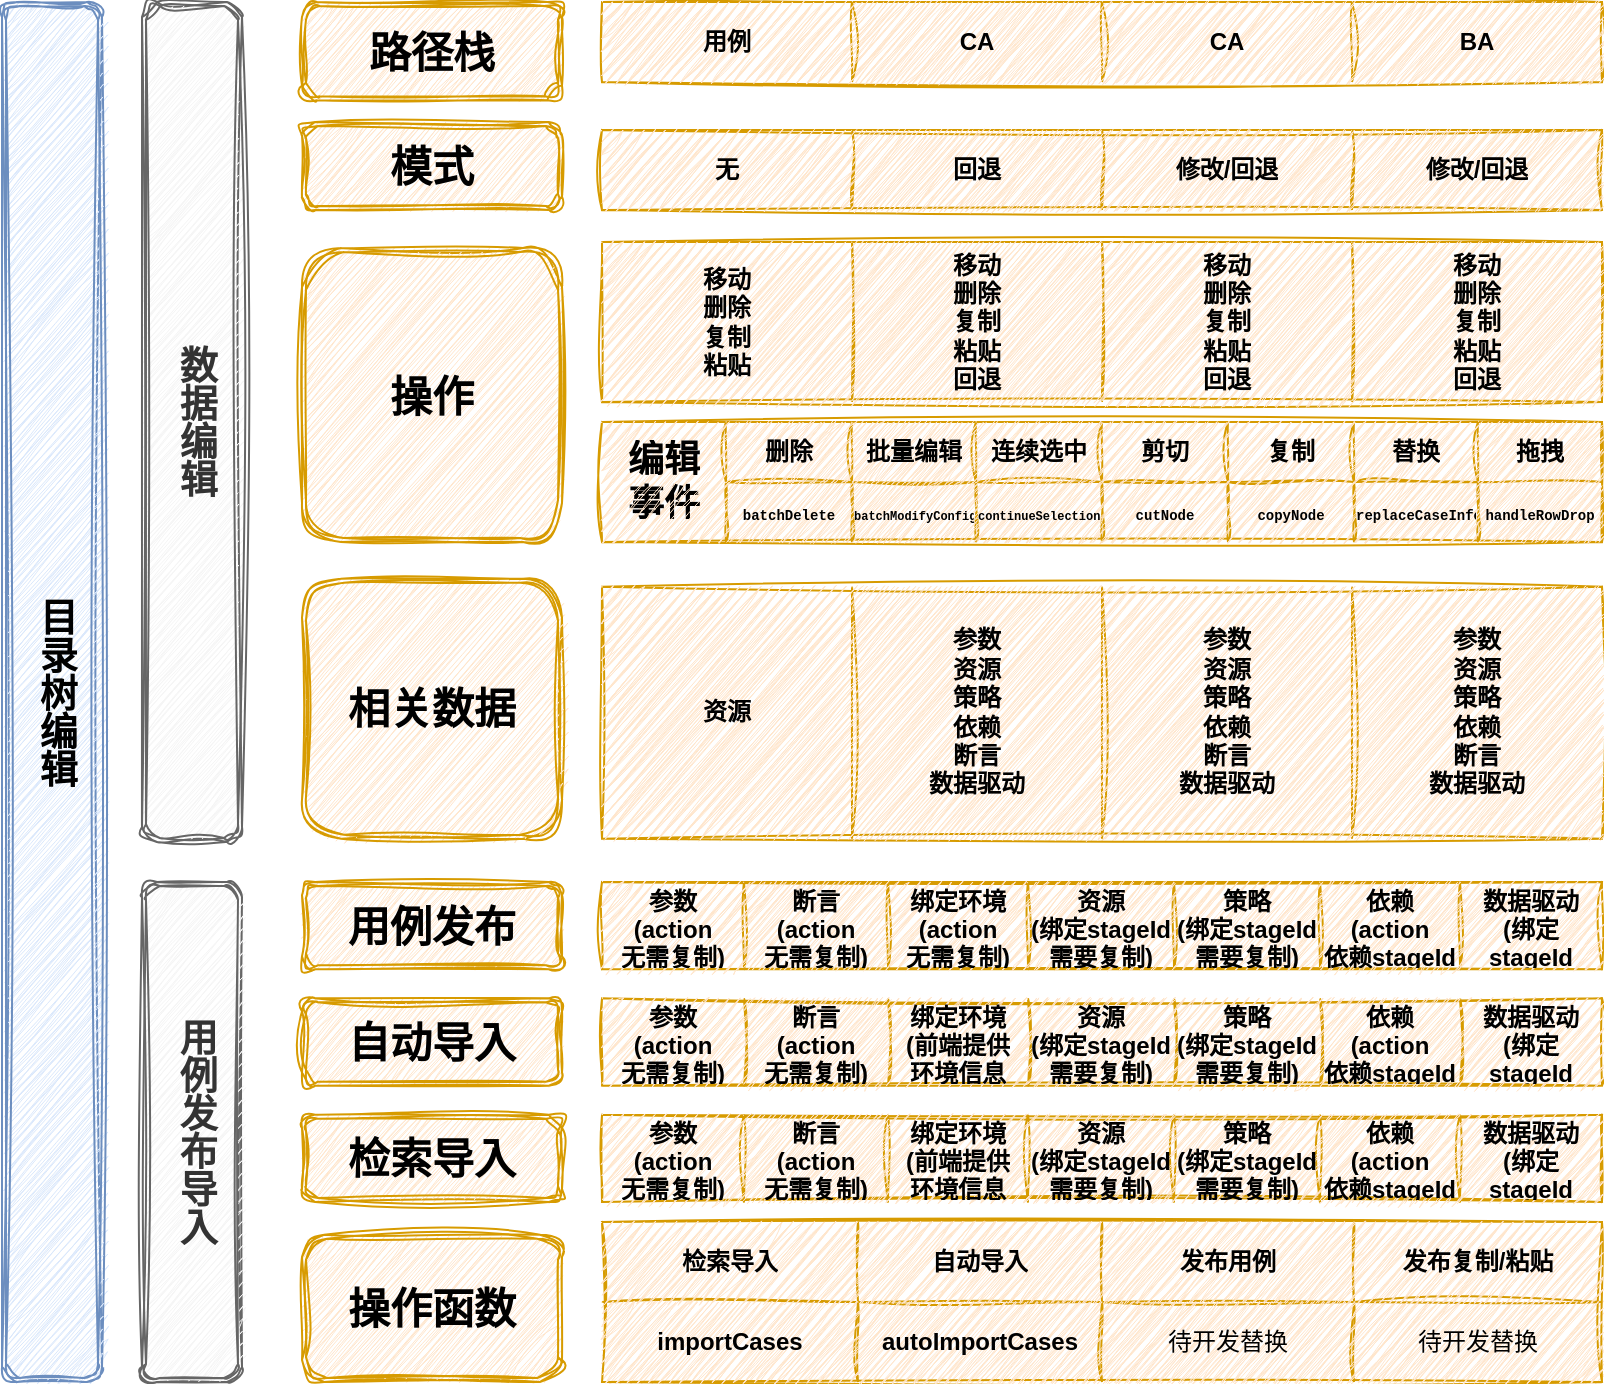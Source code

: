 <mxfile version="24.7.12">
  <diagram name="第 1 页" id="2jIvbOTID2RGHfevsf0Z">
    <mxGraphModel dx="1405" dy="842" grid="1" gridSize="10" guides="1" tooltips="1" connect="1" arrows="1" fold="1" page="1" pageScale="1" pageWidth="1169" pageHeight="1654" math="0" shadow="0">
      <root>
        <mxCell id="0" />
        <mxCell id="1" parent="0" />
        <mxCell id="aJzNuYuJcPRWzjmUSJ6a-50" value="&lt;div style=&quot;&quot;&gt;&lt;span style=&quot;font-family: Verdana; background-color: initial;&quot;&gt;&lt;font style=&quot;font-size: 19px;&quot;&gt;&lt;b&gt;目录树编辑&lt;/b&gt;&lt;/font&gt;&lt;/span&gt;&lt;br&gt;&lt;/div&gt;" style="shape=ext;double=1;rounded=1;whiteSpace=wrap;html=1;align=center;verticalAlign=middle;fontFamily=Helvetica;fontSize=12;sketch=1;curveFitting=1;jiggle=2;fillColor=#dae8fc;strokeColor=#6c8ebf;horizontal=1;textDirection=vertical-lr;" parent="1" vertex="1">
          <mxGeometry x="140" y="130" width="50" height="690" as="geometry" />
        </mxCell>
        <mxCell id="kaHUVRl_LLqGkyTW9aTp-2" value="&lt;font face=&quot;Verdana&quot;&gt;&lt;span style=&quot;font-size: 19px;&quot;&gt;&lt;b&gt;数据编辑&lt;/b&gt;&lt;/span&gt;&lt;/font&gt;" style="shape=ext;double=1;rounded=1;whiteSpace=wrap;html=1;align=center;verticalAlign=middle;fontFamily=Helvetica;fontSize=12;sketch=1;curveFitting=1;jiggle=2;fillColor=#f5f5f5;strokeColor=#666666;horizontal=1;textDirection=vertical-lr;fontColor=#333333;" vertex="1" parent="1">
          <mxGeometry x="210" y="130" width="50" height="420" as="geometry" />
        </mxCell>
        <mxCell id="kaHUVRl_LLqGkyTW9aTp-3" value="&lt;font face=&quot;Verdana&quot;&gt;&lt;span style=&quot;font-size: 19px;&quot;&gt;&lt;b&gt;用例发布导入&lt;/b&gt;&lt;/span&gt;&lt;/font&gt;" style="shape=ext;double=1;rounded=1;whiteSpace=wrap;html=1;align=center;verticalAlign=middle;fontFamily=Helvetica;fontSize=12;sketch=1;curveFitting=1;jiggle=2;fillColor=#f5f5f5;strokeColor=#666666;horizontal=1;textDirection=vertical-lr;fontColor=#333333;" vertex="1" parent="1">
          <mxGeometry x="210" y="570" width="50" height="250" as="geometry" />
        </mxCell>
        <mxCell id="aJzNuYuJcPRWzjmUSJ6a-13" value="" style="shape=table;startSize=0;container=1;collapsible=0;childLayout=tableLayout;fillColor=#ffe6cc;strokeColor=#d79b00;sketch=1;curveFitting=1;jiggle=2;fontStyle=1;" parent="1" vertex="1">
          <mxGeometry x="440" y="130" width="500" height="40" as="geometry" />
        </mxCell>
        <mxCell id="aJzNuYuJcPRWzjmUSJ6a-14" value="" style="shape=tableRow;horizontal=0;startSize=0;swimlaneHead=0;swimlaneBody=0;strokeColor=#d79b00;top=0;left=0;bottom=0;right=0;collapsible=0;dropTarget=0;fillColor=#ffe6cc;points=[[0,0.5],[1,0.5]];portConstraint=eastwest;fontStyle=1;sketch=1;curveFitting=1;jiggle=2;" parent="aJzNuYuJcPRWzjmUSJ6a-13" vertex="1">
          <mxGeometry width="500" height="40" as="geometry" />
        </mxCell>
        <mxCell id="aJzNuYuJcPRWzjmUSJ6a-15" value="用例" style="shape=partialRectangle;html=1;whiteSpace=wrap;connectable=0;strokeColor=#d79b00;overflow=hidden;fillColor=#ffe6cc;top=0;left=0;bottom=0;right=0;pointerEvents=1;fontStyle=1;sketch=1;curveFitting=1;jiggle=2;" parent="aJzNuYuJcPRWzjmUSJ6a-14" vertex="1">
          <mxGeometry width="125" height="40" as="geometry">
            <mxRectangle width="125" height="40" as="alternateBounds" />
          </mxGeometry>
        </mxCell>
        <mxCell id="aJzNuYuJcPRWzjmUSJ6a-16" value="CA" style="shape=partialRectangle;html=1;whiteSpace=wrap;connectable=0;strokeColor=#d79b00;overflow=hidden;fillColor=#ffe6cc;top=0;left=0;bottom=0;right=0;pointerEvents=1;fontStyle=1;sketch=1;curveFitting=1;jiggle=2;" parent="aJzNuYuJcPRWzjmUSJ6a-14" vertex="1">
          <mxGeometry x="125" width="125" height="40" as="geometry">
            <mxRectangle width="125" height="40" as="alternateBounds" />
          </mxGeometry>
        </mxCell>
        <mxCell id="aJzNuYuJcPRWzjmUSJ6a-17" value="CA" style="shape=partialRectangle;html=1;whiteSpace=wrap;connectable=0;strokeColor=#d79b00;overflow=hidden;fillColor=#ffe6cc;top=0;left=0;bottom=0;right=0;pointerEvents=1;fontStyle=1;sketch=1;curveFitting=1;jiggle=2;" parent="aJzNuYuJcPRWzjmUSJ6a-14" vertex="1">
          <mxGeometry x="250" width="125" height="40" as="geometry">
            <mxRectangle width="125" height="40" as="alternateBounds" />
          </mxGeometry>
        </mxCell>
        <mxCell id="aJzNuYuJcPRWzjmUSJ6a-18" value="BA" style="shape=partialRectangle;html=1;whiteSpace=wrap;connectable=0;strokeColor=#d79b00;overflow=hidden;fillColor=#ffe6cc;top=0;left=0;bottom=0;right=0;pointerEvents=1;fontStyle=1;sketch=1;curveFitting=1;jiggle=2;" parent="aJzNuYuJcPRWzjmUSJ6a-14" vertex="1">
          <mxGeometry x="375" width="125" height="40" as="geometry">
            <mxRectangle width="125" height="40" as="alternateBounds" />
          </mxGeometry>
        </mxCell>
        <mxCell id="aJzNuYuJcPRWzjmUSJ6a-25" value="" style="shape=table;startSize=0;container=1;collapsible=0;childLayout=tableLayout;fillColor=#ffe6cc;strokeColor=#d79b00;sketch=1;curveFitting=1;jiggle=2;fontStyle=1;" parent="1" vertex="1">
          <mxGeometry x="440" y="250" width="500" height="80" as="geometry" />
        </mxCell>
        <mxCell id="aJzNuYuJcPRWzjmUSJ6a-26" value="" style="shape=tableRow;horizontal=0;startSize=0;swimlaneHead=0;swimlaneBody=0;strokeColor=#d79b00;top=0;left=0;bottom=0;right=0;collapsible=0;dropTarget=0;fillColor=#ffe6cc;points=[[0,0.5],[1,0.5]];portConstraint=eastwest;fontStyle=1;sketch=1;curveFitting=1;jiggle=2;" parent="aJzNuYuJcPRWzjmUSJ6a-25" vertex="1">
          <mxGeometry width="500" height="80" as="geometry" />
        </mxCell>
        <mxCell id="aJzNuYuJcPRWzjmUSJ6a-27" value="移动&lt;div&gt;删除&lt;/div&gt;&lt;div&gt;复制&lt;/div&gt;&lt;div&gt;粘贴&lt;/div&gt;" style="shape=partialRectangle;html=1;whiteSpace=wrap;connectable=0;strokeColor=#d79b00;overflow=hidden;fillColor=#ffe6cc;top=0;left=0;bottom=0;right=0;pointerEvents=1;fontStyle=1;sketch=1;curveFitting=1;jiggle=2;" parent="aJzNuYuJcPRWzjmUSJ6a-26" vertex="1">
          <mxGeometry width="125" height="80" as="geometry">
            <mxRectangle width="125" height="80" as="alternateBounds" />
          </mxGeometry>
        </mxCell>
        <mxCell id="aJzNuYuJcPRWzjmUSJ6a-28" value="移动&lt;div&gt;删除&lt;/div&gt;&lt;div&gt;复制&lt;/div&gt;&lt;div&gt;粘贴&lt;/div&gt;&lt;div&gt;回退&lt;/div&gt;" style="shape=partialRectangle;html=1;whiteSpace=wrap;connectable=0;strokeColor=#d79b00;overflow=hidden;fillColor=#ffe6cc;top=0;left=0;bottom=0;right=0;pointerEvents=1;fontStyle=1;sketch=1;curveFitting=1;jiggle=2;" parent="aJzNuYuJcPRWzjmUSJ6a-26" vertex="1">
          <mxGeometry x="125" width="125" height="80" as="geometry">
            <mxRectangle width="125" height="80" as="alternateBounds" />
          </mxGeometry>
        </mxCell>
        <mxCell id="aJzNuYuJcPRWzjmUSJ6a-29" value="移动&lt;div&gt;删除&lt;/div&gt;&lt;div&gt;复制&lt;/div&gt;&lt;div&gt;粘贴&lt;/div&gt;&lt;div&gt;回退&lt;/div&gt;" style="shape=partialRectangle;html=1;whiteSpace=wrap;connectable=0;strokeColor=#d79b00;overflow=hidden;fillColor=#ffe6cc;top=0;left=0;bottom=0;right=0;pointerEvents=1;fontStyle=1;sketch=1;curveFitting=1;jiggle=2;" parent="aJzNuYuJcPRWzjmUSJ6a-26" vertex="1">
          <mxGeometry x="250" width="125" height="80" as="geometry">
            <mxRectangle width="125" height="80" as="alternateBounds" />
          </mxGeometry>
        </mxCell>
        <mxCell id="aJzNuYuJcPRWzjmUSJ6a-30" value="移动&lt;div&gt;删除&lt;/div&gt;&lt;div&gt;复制&lt;/div&gt;&lt;div&gt;粘贴&lt;/div&gt;&lt;div&gt;回退&lt;/div&gt;" style="shape=partialRectangle;html=1;whiteSpace=wrap;connectable=0;strokeColor=#d79b00;overflow=hidden;fillColor=#ffe6cc;top=0;left=0;bottom=0;right=0;pointerEvents=1;fontStyle=1;sketch=1;curveFitting=1;jiggle=2;" parent="aJzNuYuJcPRWzjmUSJ6a-26" vertex="1">
          <mxGeometry x="375" width="125" height="80" as="geometry">
            <mxRectangle width="125" height="80" as="alternateBounds" />
          </mxGeometry>
        </mxCell>
        <mxCell id="aJzNuYuJcPRWzjmUSJ6a-31" value="" style="shape=table;startSize=0;container=1;collapsible=0;childLayout=tableLayout;fillColor=#ffe6cc;strokeColor=#d79b00;sketch=1;curveFitting=1;jiggle=2;fontStyle=1;" parent="1" vertex="1">
          <mxGeometry x="440" y="194.0" width="500" height="40" as="geometry" />
        </mxCell>
        <mxCell id="aJzNuYuJcPRWzjmUSJ6a-32" value="" style="shape=tableRow;horizontal=0;startSize=0;swimlaneHead=0;swimlaneBody=0;strokeColor=#d79b00;top=0;left=0;bottom=0;right=0;collapsible=0;dropTarget=0;fillColor=#ffe6cc;points=[[0,0.5],[1,0.5]];portConstraint=eastwest;fontStyle=1;sketch=1;curveFitting=1;jiggle=2;" parent="aJzNuYuJcPRWzjmUSJ6a-31" vertex="1">
          <mxGeometry width="500" height="40" as="geometry" />
        </mxCell>
        <mxCell id="aJzNuYuJcPRWzjmUSJ6a-33" value="无" style="shape=partialRectangle;html=1;whiteSpace=wrap;connectable=0;strokeColor=#d79b00;overflow=hidden;fillColor=#ffe6cc;top=0;left=0;bottom=0;right=0;pointerEvents=1;fontStyle=1;sketch=1;curveFitting=1;jiggle=2;" parent="aJzNuYuJcPRWzjmUSJ6a-32" vertex="1">
          <mxGeometry width="125" height="40" as="geometry">
            <mxRectangle width="125" height="40" as="alternateBounds" />
          </mxGeometry>
        </mxCell>
        <mxCell id="aJzNuYuJcPRWzjmUSJ6a-34" value="回退" style="shape=partialRectangle;html=1;whiteSpace=wrap;connectable=0;strokeColor=#d79b00;overflow=hidden;fillColor=#ffe6cc;top=0;left=0;bottom=0;right=0;pointerEvents=1;fontStyle=1;sketch=1;curveFitting=1;jiggle=2;" parent="aJzNuYuJcPRWzjmUSJ6a-32" vertex="1">
          <mxGeometry x="125" width="125" height="40" as="geometry">
            <mxRectangle width="125" height="40" as="alternateBounds" />
          </mxGeometry>
        </mxCell>
        <mxCell id="aJzNuYuJcPRWzjmUSJ6a-35" value="修改/回退" style="shape=partialRectangle;html=1;whiteSpace=wrap;connectable=0;strokeColor=#d79b00;overflow=hidden;fillColor=#ffe6cc;top=0;left=0;bottom=0;right=0;pointerEvents=1;fontStyle=1;sketch=1;curveFitting=1;jiggle=2;" parent="aJzNuYuJcPRWzjmUSJ6a-32" vertex="1">
          <mxGeometry x="250" width="125" height="40" as="geometry">
            <mxRectangle width="125" height="40" as="alternateBounds" />
          </mxGeometry>
        </mxCell>
        <mxCell id="aJzNuYuJcPRWzjmUSJ6a-36" value="修改/回退" style="shape=partialRectangle;html=1;whiteSpace=wrap;connectable=0;strokeColor=#d79b00;overflow=hidden;fillColor=#ffe6cc;top=0;left=0;bottom=0;right=0;pointerEvents=1;fontStyle=1;sketch=1;curveFitting=1;jiggle=2;" parent="aJzNuYuJcPRWzjmUSJ6a-32" vertex="1">
          <mxGeometry x="375" width="125" height="40" as="geometry">
            <mxRectangle width="125" height="40" as="alternateBounds" />
          </mxGeometry>
        </mxCell>
        <mxCell id="aJzNuYuJcPRWzjmUSJ6a-39" value="" style="shape=table;startSize=0;container=1;collapsible=0;childLayout=tableLayout;fillColor=#ffe6cc;strokeColor=#d79b00;sketch=1;curveFitting=1;jiggle=2;fontStyle=1;" parent="1" vertex="1">
          <mxGeometry x="440" y="422.34" width="500" height="126" as="geometry" />
        </mxCell>
        <mxCell id="aJzNuYuJcPRWzjmUSJ6a-40" value="" style="shape=tableRow;horizontal=0;startSize=0;swimlaneHead=0;swimlaneBody=0;strokeColor=#d79b00;top=0;left=0;bottom=0;right=0;collapsible=0;dropTarget=0;fillColor=#ffe6cc;points=[[0,0.5],[1,0.5]];portConstraint=eastwest;fontStyle=1;sketch=1;curveFitting=1;jiggle=2;" parent="aJzNuYuJcPRWzjmUSJ6a-39" vertex="1">
          <mxGeometry width="500" height="126" as="geometry" />
        </mxCell>
        <mxCell id="aJzNuYuJcPRWzjmUSJ6a-41" value="资源" style="shape=partialRectangle;html=1;whiteSpace=wrap;connectable=0;strokeColor=#d79b00;overflow=hidden;fillColor=#ffe6cc;top=0;left=0;bottom=0;right=0;pointerEvents=1;fontStyle=1;sketch=1;curveFitting=1;jiggle=2;" parent="aJzNuYuJcPRWzjmUSJ6a-40" vertex="1">
          <mxGeometry width="125" height="126" as="geometry">
            <mxRectangle width="125" height="126" as="alternateBounds" />
          </mxGeometry>
        </mxCell>
        <mxCell id="aJzNuYuJcPRWzjmUSJ6a-42" value="&lt;div&gt;参数&lt;/div&gt;资源&lt;div&gt;策略&lt;/div&gt;&lt;div&gt;依赖&lt;/div&gt;&lt;div&gt;断言&lt;/div&gt;&lt;div&gt;数据驱动&lt;/div&gt;" style="shape=partialRectangle;html=1;whiteSpace=wrap;connectable=0;strokeColor=#d79b00;overflow=hidden;fillColor=#ffe6cc;top=0;left=0;bottom=0;right=0;pointerEvents=1;fontStyle=1;sketch=1;curveFitting=1;jiggle=2;" parent="aJzNuYuJcPRWzjmUSJ6a-40" vertex="1">
          <mxGeometry x="125" width="125" height="126" as="geometry">
            <mxRectangle width="125" height="126" as="alternateBounds" />
          </mxGeometry>
        </mxCell>
        <mxCell id="aJzNuYuJcPRWzjmUSJ6a-43" value="&lt;div&gt;参数&lt;/div&gt;资源&lt;div&gt;策略&lt;/div&gt;&lt;div&gt;依赖&lt;/div&gt;&lt;div&gt;断言&lt;/div&gt;&lt;div&gt;数据驱动&lt;/div&gt;" style="shape=partialRectangle;html=1;whiteSpace=wrap;connectable=0;strokeColor=#d79b00;overflow=hidden;fillColor=#ffe6cc;top=0;left=0;bottom=0;right=0;pointerEvents=1;fontStyle=1;sketch=1;curveFitting=1;jiggle=2;" parent="aJzNuYuJcPRWzjmUSJ6a-40" vertex="1">
          <mxGeometry x="250" width="125" height="126" as="geometry">
            <mxRectangle width="125" height="126" as="alternateBounds" />
          </mxGeometry>
        </mxCell>
        <mxCell id="aJzNuYuJcPRWzjmUSJ6a-44" value="&lt;div&gt;参数&lt;/div&gt;资源&lt;div&gt;策略&lt;/div&gt;&lt;div&gt;依赖&lt;/div&gt;&lt;div&gt;断言&lt;/div&gt;&lt;div&gt;数据驱动&lt;/div&gt;" style="shape=partialRectangle;html=1;whiteSpace=wrap;connectable=0;strokeColor=#d79b00;overflow=hidden;fillColor=#ffe6cc;top=0;left=0;bottom=0;right=0;pointerEvents=1;fontStyle=1;sketch=1;curveFitting=1;jiggle=2;" parent="aJzNuYuJcPRWzjmUSJ6a-40" vertex="1">
          <mxGeometry x="375" width="125" height="126" as="geometry">
            <mxRectangle width="125" height="126" as="alternateBounds" />
          </mxGeometry>
        </mxCell>
        <mxCell id="aJzNuYuJcPRWzjmUSJ6a-46" value="&lt;span style=&quot;font-size: 21px; font-weight: 700; text-wrap: nowrap;&quot;&gt;路径栈&lt;/span&gt;" style="shape=ext;double=1;rounded=1;whiteSpace=wrap;html=1;strokeColor=#d79b00;align=center;verticalAlign=middle;fontFamily=Helvetica;fontSize=12;fillColor=#ffe6cc;sketch=1;curveFitting=1;jiggle=2;" parent="1" vertex="1">
          <mxGeometry x="290" y="130.0" width="130" height="49.16" as="geometry" />
        </mxCell>
        <mxCell id="aJzNuYuJcPRWzjmUSJ6a-47" value="&lt;span style=&quot;font-size: 21px; text-wrap: nowrap;&quot;&gt;&lt;b&gt;操作&lt;/b&gt;&lt;/span&gt;" style="shape=ext;double=1;rounded=1;whiteSpace=wrap;html=1;strokeColor=#d79b00;align=center;verticalAlign=middle;fontFamily=Helvetica;fontSize=12;fillColor=#ffe6cc;sketch=1;curveFitting=1;jiggle=2;" parent="1" vertex="1">
          <mxGeometry x="290" y="253" width="130" height="147" as="geometry" />
        </mxCell>
        <mxCell id="aJzNuYuJcPRWzjmUSJ6a-48" value="&lt;span style=&quot;font-size: 21px; font-weight: 700; text-wrap: nowrap;&quot;&gt;模式&lt;/span&gt;" style="shape=ext;double=1;rounded=1;whiteSpace=wrap;html=1;strokeColor=#d79b00;align=center;verticalAlign=middle;fontFamily=Helvetica;fontSize=12;fillColor=#ffe6cc;sketch=1;curveFitting=1;jiggle=2;" parent="1" vertex="1">
          <mxGeometry x="290" y="190.0" width="130" height="44" as="geometry" />
        </mxCell>
        <mxCell id="aJzNuYuJcPRWzjmUSJ6a-49" value="&lt;span style=&quot;font-size: 21px; font-weight: 700; text-wrap: nowrap;&quot;&gt;相关数据&lt;/span&gt;" style="shape=ext;double=1;rounded=1;whiteSpace=wrap;html=1;strokeColor=#d79b00;align=center;verticalAlign=middle;fontFamily=Helvetica;fontSize=12;fillColor=#ffe6cc;sketch=1;curveFitting=1;jiggle=2;" parent="1" vertex="1">
          <mxGeometry x="290" y="418.34" width="130" height="130" as="geometry" />
        </mxCell>
        <mxCell id="kaHUVRl_LLqGkyTW9aTp-51" value="" style="shape=table;startSize=0;container=1;collapsible=0;childLayout=tableLayout;sketch=1;curveFitting=1;jiggle=2;fillColor=#ffe6cc;strokeColor=#d79b00;" vertex="1" parent="1">
          <mxGeometry x="440" y="340" width="500" height="60" as="geometry" />
        </mxCell>
        <mxCell id="kaHUVRl_LLqGkyTW9aTp-52" value="" style="shape=tableRow;horizontal=0;startSize=0;swimlaneHead=0;swimlaneBody=0;strokeColor=#d79b00;top=0;left=0;bottom=0;right=0;collapsible=0;dropTarget=0;fillColor=#ffe6cc;points=[[0,0.5],[1,0.5]];portConstraint=eastwest;sketch=1;curveFitting=1;jiggle=2;" vertex="1" parent="kaHUVRl_LLqGkyTW9aTp-51">
          <mxGeometry width="500" height="30" as="geometry" />
        </mxCell>
        <mxCell id="kaHUVRl_LLqGkyTW9aTp-53" value="&lt;font style=&quot;font-size: 18px;&quot;&gt;&lt;b&gt;编辑&lt;/b&gt;&lt;/font&gt;&lt;div style=&quot;font-size: 18px;&quot;&gt;&lt;font style=&quot;font-size: 18px;&quot;&gt;&lt;b&gt;事件&lt;/b&gt;&lt;/font&gt;&lt;/div&gt;" style="shape=partialRectangle;html=1;whiteSpace=wrap;connectable=0;strokeColor=#d79b00;overflow=hidden;fillColor=#ffe6cc;top=0;left=0;bottom=0;right=0;pointerEvents=1;sketch=1;curveFitting=1;jiggle=2;rowspan=2;colspan=1;" vertex="1" parent="kaHUVRl_LLqGkyTW9aTp-52">
          <mxGeometry width="62" height="60" as="geometry">
            <mxRectangle width="62" height="30" as="alternateBounds" />
          </mxGeometry>
        </mxCell>
        <mxCell id="kaHUVRl_LLqGkyTW9aTp-54" value="&lt;b&gt;删除&lt;/b&gt;" style="shape=partialRectangle;html=1;whiteSpace=wrap;connectable=0;strokeColor=#d79b00;overflow=hidden;fillColor=#ffe6cc;top=0;left=0;bottom=0;right=0;pointerEvents=1;sketch=1;curveFitting=1;jiggle=2;" vertex="1" parent="kaHUVRl_LLqGkyTW9aTp-52">
          <mxGeometry x="62" width="63" height="30" as="geometry">
            <mxRectangle width="63" height="30" as="alternateBounds" />
          </mxGeometry>
        </mxCell>
        <mxCell id="kaHUVRl_LLqGkyTW9aTp-55" value="&lt;b&gt;批量编辑&lt;/b&gt;" style="shape=partialRectangle;html=1;whiteSpace=wrap;connectable=0;strokeColor=#d79b00;overflow=hidden;fillColor=#ffe6cc;top=0;left=0;bottom=0;right=0;pointerEvents=1;sketch=1;curveFitting=1;jiggle=2;" vertex="1" parent="kaHUVRl_LLqGkyTW9aTp-52">
          <mxGeometry x="125" width="62" height="30" as="geometry">
            <mxRectangle width="62" height="30" as="alternateBounds" />
          </mxGeometry>
        </mxCell>
        <mxCell id="kaHUVRl_LLqGkyTW9aTp-56" value="&lt;span style=&quot;font-weight: 700;&quot;&gt;连续选中&lt;/span&gt;" style="shape=partialRectangle;html=1;whiteSpace=wrap;connectable=0;strokeColor=#d79b00;overflow=hidden;fillColor=#ffe6cc;top=0;left=0;bottom=0;right=0;pointerEvents=1;sketch=1;curveFitting=1;jiggle=2;" vertex="1" parent="kaHUVRl_LLqGkyTW9aTp-52">
          <mxGeometry x="187" width="63" height="30" as="geometry">
            <mxRectangle width="63" height="30" as="alternateBounds" />
          </mxGeometry>
        </mxCell>
        <mxCell id="kaHUVRl_LLqGkyTW9aTp-57" value="&lt;span style=&quot;font-weight: 700;&quot;&gt;剪切&lt;/span&gt;" style="shape=partialRectangle;html=1;whiteSpace=wrap;connectable=0;strokeColor=#d79b00;overflow=hidden;fillColor=#ffe6cc;top=0;left=0;bottom=0;right=0;pointerEvents=1;sketch=1;curveFitting=1;jiggle=2;" vertex="1" parent="kaHUVRl_LLqGkyTW9aTp-52">
          <mxGeometry x="250" width="63" height="30" as="geometry">
            <mxRectangle width="63" height="30" as="alternateBounds" />
          </mxGeometry>
        </mxCell>
        <mxCell id="kaHUVRl_LLqGkyTW9aTp-58" value="&lt;span style=&quot;font-weight: 700;&quot;&gt;复制&lt;/span&gt;" style="shape=partialRectangle;html=1;whiteSpace=wrap;connectable=0;strokeColor=#d79b00;overflow=hidden;fillColor=#ffe6cc;top=0;left=0;bottom=0;right=0;pointerEvents=1;sketch=1;curveFitting=1;jiggle=2;" vertex="1" parent="kaHUVRl_LLqGkyTW9aTp-52">
          <mxGeometry x="313" width="63" height="30" as="geometry">
            <mxRectangle width="63" height="30" as="alternateBounds" />
          </mxGeometry>
        </mxCell>
        <mxCell id="kaHUVRl_LLqGkyTW9aTp-59" value="&lt;span style=&quot;font-weight: 700;&quot;&gt;替换&lt;/span&gt;" style="shape=partialRectangle;html=1;whiteSpace=wrap;connectable=0;strokeColor=#d79b00;overflow=hidden;fillColor=#ffe6cc;top=0;left=0;bottom=0;right=0;pointerEvents=1;sketch=1;curveFitting=1;jiggle=2;" vertex="1" parent="kaHUVRl_LLqGkyTW9aTp-52">
          <mxGeometry x="376" width="62" height="30" as="geometry">
            <mxRectangle width="62" height="30" as="alternateBounds" />
          </mxGeometry>
        </mxCell>
        <mxCell id="kaHUVRl_LLqGkyTW9aTp-84" value="&lt;span style=&quot;font-weight: 700;&quot;&gt;拖拽&lt;/span&gt;" style="shape=partialRectangle;html=1;whiteSpace=wrap;connectable=0;strokeColor=#d79b00;overflow=hidden;fillColor=#ffe6cc;top=0;left=0;bottom=0;right=0;pointerEvents=1;sketch=1;curveFitting=1;jiggle=2;" vertex="1" parent="kaHUVRl_LLqGkyTW9aTp-52">
          <mxGeometry x="438" width="62" height="30" as="geometry">
            <mxRectangle width="62" height="30" as="alternateBounds" />
          </mxGeometry>
        </mxCell>
        <mxCell id="kaHUVRl_LLqGkyTW9aTp-60" value="" style="shape=tableRow;horizontal=0;startSize=0;swimlaneHead=0;swimlaneBody=0;strokeColor=#d79b00;top=0;left=0;bottom=0;right=0;collapsible=0;dropTarget=0;fillColor=#ffe6cc;points=[[0,0.5],[1,0.5]];portConstraint=eastwest;sketch=1;curveFitting=1;jiggle=2;" vertex="1" parent="kaHUVRl_LLqGkyTW9aTp-51">
          <mxGeometry y="30" width="500" height="30" as="geometry" />
        </mxCell>
        <mxCell id="kaHUVRl_LLqGkyTW9aTp-61" value="" style="shape=partialRectangle;html=1;whiteSpace=wrap;connectable=0;strokeColor=#b85450;overflow=hidden;fillColor=#f8cecc;top=0;left=0;bottom=0;right=0;pointerEvents=1;sketch=1;curveFitting=1;jiggle=2;" vertex="1" visible="0" parent="kaHUVRl_LLqGkyTW9aTp-60">
          <mxGeometry width="62" height="30" as="geometry">
            <mxRectangle width="62" height="30" as="alternateBounds" />
          </mxGeometry>
        </mxCell>
        <mxCell id="kaHUVRl_LLqGkyTW9aTp-62" value="&lt;span style=&quot;font-family: Consolas, &amp;quot;Courier New&amp;quot;, monospace; font-size: 7px; font-weight: 700; white-space: pre;&quot;&gt;batchDelete&lt;/span&gt;" style="shape=partialRectangle;html=1;whiteSpace=wrap;connectable=0;strokeColor=#d79b00;overflow=hidden;fillColor=#ffe6cc;top=0;left=0;bottom=0;right=0;pointerEvents=1;sketch=1;curveFitting=1;jiggle=2;" vertex="1" parent="kaHUVRl_LLqGkyTW9aTp-60">
          <mxGeometry x="62" width="63" height="30" as="geometry">
            <mxRectangle width="63" height="30" as="alternateBounds" />
          </mxGeometry>
        </mxCell>
        <mxCell id="kaHUVRl_LLqGkyTW9aTp-63" value="&lt;b style=&quot;font-family: Consolas, &amp;quot;Courier New&amp;quot;, monospace; white-space: pre;&quot;&gt;&lt;font style=&quot;font-size: 6px;&quot;&gt;batchModifyConfig&lt;/font&gt;&lt;/b&gt;" style="shape=partialRectangle;html=1;whiteSpace=wrap;connectable=0;strokeColor=#d79b00;overflow=hidden;fillColor=#ffe6cc;top=0;left=0;bottom=0;right=0;pointerEvents=1;sketch=1;curveFitting=1;jiggle=2;" vertex="1" parent="kaHUVRl_LLqGkyTW9aTp-60">
          <mxGeometry x="125" width="62" height="30" as="geometry">
            <mxRectangle width="62" height="30" as="alternateBounds" />
          </mxGeometry>
        </mxCell>
        <mxCell id="kaHUVRl_LLqGkyTW9aTp-64" value="&lt;span style=&quot;font-family: Consolas, &amp;quot;Courier New&amp;quot;, monospace; font-size: 6px; font-weight: 700; white-space: pre;&quot;&gt;continueSelection&lt;/span&gt;" style="shape=partialRectangle;html=1;whiteSpace=wrap;connectable=0;strokeColor=#d79b00;overflow=hidden;fillColor=#ffe6cc;top=0;left=0;bottom=0;right=0;pointerEvents=1;sketch=1;curveFitting=1;jiggle=2;" vertex="1" parent="kaHUVRl_LLqGkyTW9aTp-60">
          <mxGeometry x="187" width="63" height="30" as="geometry">
            <mxRectangle width="63" height="30" as="alternateBounds" />
          </mxGeometry>
        </mxCell>
        <mxCell id="kaHUVRl_LLqGkyTW9aTp-65" value="&lt;span style=&quot;font-family: Consolas, &amp;quot;Courier New&amp;quot;, monospace; font-size: 7px; font-weight: 700; white-space: pre;&quot;&gt;cutNode&lt;/span&gt;" style="shape=partialRectangle;html=1;whiteSpace=wrap;connectable=0;strokeColor=#d79b00;overflow=hidden;fillColor=#ffe6cc;top=0;left=0;bottom=0;right=0;pointerEvents=1;sketch=1;curveFitting=1;jiggle=2;" vertex="1" parent="kaHUVRl_LLqGkyTW9aTp-60">
          <mxGeometry x="250" width="63" height="30" as="geometry">
            <mxRectangle width="63" height="30" as="alternateBounds" />
          </mxGeometry>
        </mxCell>
        <mxCell id="kaHUVRl_LLqGkyTW9aTp-66" value="&lt;span style=&quot;font-family: Consolas, &amp;quot;Courier New&amp;quot;, monospace; font-size: 7px; font-weight: 700; white-space: pre;&quot;&gt;copyNode&lt;/span&gt;" style="shape=partialRectangle;html=1;whiteSpace=wrap;connectable=0;strokeColor=#d79b00;overflow=hidden;fillColor=#ffe6cc;top=0;left=0;bottom=0;right=0;pointerEvents=1;sketch=1;curveFitting=1;jiggle=2;" vertex="1" parent="kaHUVRl_LLqGkyTW9aTp-60">
          <mxGeometry x="313" width="63" height="30" as="geometry">
            <mxRectangle width="63" height="30" as="alternateBounds" />
          </mxGeometry>
        </mxCell>
        <mxCell id="kaHUVRl_LLqGkyTW9aTp-67" value="&lt;span style=&quot;font-family: Consolas, &amp;quot;Courier New&amp;quot;, monospace; font-size: 7px; font-weight: 700; white-space: pre;&quot;&gt;replaceCaseInfo&lt;/span&gt;" style="shape=partialRectangle;html=1;whiteSpace=wrap;connectable=0;strokeColor=#d79b00;overflow=hidden;fillColor=#ffe6cc;top=0;left=0;bottom=0;right=0;pointerEvents=1;sketch=1;curveFitting=1;jiggle=2;" vertex="1" parent="kaHUVRl_LLqGkyTW9aTp-60">
          <mxGeometry x="376" width="62" height="30" as="geometry">
            <mxRectangle width="62" height="30" as="alternateBounds" />
          </mxGeometry>
        </mxCell>
        <mxCell id="kaHUVRl_LLqGkyTW9aTp-85" value="&lt;span style=&quot;font-family: Consolas, &amp;quot;Courier New&amp;quot;, monospace; font-size: 7px; font-weight: 700; white-space: pre;&quot;&gt;handleRowDrop&lt;/span&gt;" style="shape=partialRectangle;html=1;whiteSpace=wrap;connectable=0;strokeColor=#d79b00;overflow=hidden;fillColor=#ffe6cc;top=0;left=0;bottom=0;right=0;pointerEvents=1;sketch=1;curveFitting=1;jiggle=2;" vertex="1" parent="kaHUVRl_LLqGkyTW9aTp-60">
          <mxGeometry x="438" width="62" height="30" as="geometry">
            <mxRectangle width="62" height="30" as="alternateBounds" />
          </mxGeometry>
        </mxCell>
        <mxCell id="kaHUVRl_LLqGkyTW9aTp-92" value="&lt;span style=&quot;font-size: 21px; text-wrap: nowrap;&quot;&gt;&lt;b&gt;自动导入&lt;/b&gt;&lt;/span&gt;" style="shape=ext;double=1;rounded=1;whiteSpace=wrap;html=1;strokeColor=#d79b00;align=center;verticalAlign=middle;fontFamily=Helvetica;fontSize=12;fillColor=#ffe6cc;sketch=1;curveFitting=1;jiggle=2;" vertex="1" parent="1">
          <mxGeometry x="290" y="628.18" width="130" height="43.64" as="geometry" />
        </mxCell>
        <mxCell id="kaHUVRl_LLqGkyTW9aTp-93" value="&lt;span style=&quot;font-size: 21px; text-wrap: nowrap;&quot;&gt;&lt;b&gt;检索导入&lt;/b&gt;&lt;/span&gt;" style="shape=ext;double=1;rounded=1;whiteSpace=wrap;html=1;strokeColor=#d79b00;align=center;verticalAlign=middle;fontFamily=Helvetica;fontSize=12;fillColor=#ffe6cc;sketch=1;curveFitting=1;jiggle=2;" vertex="1" parent="1">
          <mxGeometry x="290" y="686.36" width="130" height="43.64" as="geometry" />
        </mxCell>
        <mxCell id="kaHUVRl_LLqGkyTW9aTp-94" value="&lt;span style=&quot;font-size: 21px; text-wrap: nowrap;&quot;&gt;&lt;b&gt;用例发布&lt;/b&gt;&lt;/span&gt;" style="shape=ext;double=1;rounded=1;whiteSpace=wrap;html=1;strokeColor=#d79b00;align=center;verticalAlign=middle;fontFamily=Helvetica;fontSize=12;fillColor=#ffe6cc;sketch=1;curveFitting=1;jiggle=2;" vertex="1" parent="1">
          <mxGeometry x="290" y="570" width="130" height="43.64" as="geometry" />
        </mxCell>
        <mxCell id="kaHUVRl_LLqGkyTW9aTp-117" value="" style="shape=table;startSize=0;container=1;collapsible=0;childLayout=tableLayout;sketch=1;curveFitting=1;jiggle=2;fillColor=#ffe6cc;strokeColor=#d79b00;" vertex="1" parent="1">
          <mxGeometry x="440" y="570" width="500" height="43.64" as="geometry" />
        </mxCell>
        <mxCell id="kaHUVRl_LLqGkyTW9aTp-118" value="" style="shape=tableRow;horizontal=0;startSize=0;swimlaneHead=0;swimlaneBody=0;strokeColor=#d79b00;top=0;left=0;bottom=0;right=0;collapsible=0;dropTarget=0;fillColor=#ffe6cc;points=[[0,0.5],[1,0.5]];portConstraint=eastwest;sketch=1;curveFitting=1;jiggle=2;" vertex="1" parent="kaHUVRl_LLqGkyTW9aTp-117">
          <mxGeometry width="500" height="44" as="geometry" />
        </mxCell>
        <mxCell id="kaHUVRl_LLqGkyTW9aTp-119" value="&lt;div style=&quot;font-weight: 700;&quot;&gt;参数&lt;/div&gt;&lt;div style=&quot;font-weight: 700;&quot;&gt;(action&lt;/div&gt;&lt;div style=&quot;font-weight: 700;&quot;&gt;无需复制)&lt;/div&gt;" style="shape=partialRectangle;html=1;whiteSpace=wrap;connectable=0;strokeColor=#d79b00;overflow=hidden;fillColor=#ffe6cc;top=0;left=0;bottom=0;right=0;pointerEvents=1;sketch=1;curveFitting=1;jiggle=2;" vertex="1" parent="kaHUVRl_LLqGkyTW9aTp-118">
          <mxGeometry width="71" height="44" as="geometry">
            <mxRectangle width="71" height="44" as="alternateBounds" />
          </mxGeometry>
        </mxCell>
        <mxCell id="kaHUVRl_LLqGkyTW9aTp-120" value="&lt;div style=&quot;font-weight: 700;&quot;&gt;&lt;div&gt;断言&lt;/div&gt;&lt;div&gt;&lt;div&gt;(action&lt;/div&gt;&lt;div&gt;无需复制)&lt;/div&gt;&lt;/div&gt;&lt;/div&gt;" style="shape=partialRectangle;html=1;whiteSpace=wrap;connectable=0;strokeColor=#d79b00;overflow=hidden;fillColor=#ffe6cc;top=0;left=0;bottom=0;right=0;pointerEvents=1;sketch=1;curveFitting=1;jiggle=2;" vertex="1" parent="kaHUVRl_LLqGkyTW9aTp-118">
          <mxGeometry x="71" width="72" height="44" as="geometry">
            <mxRectangle width="72" height="44" as="alternateBounds" />
          </mxGeometry>
        </mxCell>
        <mxCell id="kaHUVRl_LLqGkyTW9aTp-121" value="&lt;div style=&quot;font-weight: 700;&quot;&gt;&lt;b&gt;绑定环境&lt;/b&gt;&lt;br style=&quot;font-weight: 400;&quot;&gt;&lt;div style=&quot;font-weight: 400;&quot;&gt;&lt;div style=&quot;font-weight: 700;&quot;&gt;&lt;div&gt;(&lt;span style=&quot;background-color: initial;&quot;&gt;action&lt;/span&gt;&lt;/div&gt;&lt;div&gt;&lt;span style=&quot;background-color: initial;&quot;&gt;无需复制&lt;/span&gt;&lt;span style=&quot;background-color: initial;&quot;&gt;)&lt;/span&gt;&lt;/div&gt;&lt;/div&gt;&lt;/div&gt;&lt;/div&gt;" style="shape=partialRectangle;html=1;whiteSpace=wrap;connectable=0;strokeColor=#d79b00;overflow=hidden;fillColor=#ffe6cc;top=0;left=0;bottom=0;right=0;pointerEvents=1;sketch=1;curveFitting=1;jiggle=2;" vertex="1" parent="kaHUVRl_LLqGkyTW9aTp-118">
          <mxGeometry x="143" width="70" height="44" as="geometry">
            <mxRectangle width="70" height="44" as="alternateBounds" />
          </mxGeometry>
        </mxCell>
        <mxCell id="kaHUVRl_LLqGkyTW9aTp-122" value="&lt;span style=&quot;font-weight: 700;&quot;&gt;资源&lt;/span&gt;&lt;div&gt;&lt;div style=&quot;font-weight: 700;&quot;&gt;(绑定stageId&lt;/div&gt;&lt;div style=&quot;font-weight: 700;&quot;&gt;需要复制&lt;span style=&quot;background-color: initial;&quot;&gt;)&lt;/span&gt;&lt;/div&gt;&lt;/div&gt;" style="shape=partialRectangle;html=1;whiteSpace=wrap;connectable=0;strokeColor=#d79b00;overflow=hidden;fillColor=#ffe6cc;top=0;left=0;bottom=0;right=0;pointerEvents=1;sketch=1;curveFitting=1;jiggle=2;" vertex="1" parent="kaHUVRl_LLqGkyTW9aTp-118">
          <mxGeometry x="213" width="73" height="44" as="geometry">
            <mxRectangle width="73" height="44" as="alternateBounds" />
          </mxGeometry>
        </mxCell>
        <mxCell id="kaHUVRl_LLqGkyTW9aTp-123" value="&lt;div style=&quot;font-weight: 700;&quot;&gt;策略&lt;/div&gt;&lt;div style=&quot;font-weight: 700;&quot;&gt;&lt;div&gt;(绑定stageId&lt;/div&gt;&lt;div&gt;需要复制&lt;span style=&quot;background-color: initial;&quot;&gt;)&lt;/span&gt;&lt;/div&gt;&lt;/div&gt;" style="shape=partialRectangle;html=1;whiteSpace=wrap;connectable=0;strokeColor=#d79b00;overflow=hidden;fillColor=#ffe6cc;top=0;left=0;bottom=0;right=0;pointerEvents=1;sketch=1;curveFitting=1;jiggle=2;" vertex="1" parent="kaHUVRl_LLqGkyTW9aTp-118">
          <mxGeometry x="286" width="73" height="44" as="geometry">
            <mxRectangle width="73" height="44" as="alternateBounds" />
          </mxGeometry>
        </mxCell>
        <mxCell id="kaHUVRl_LLqGkyTW9aTp-124" value="&lt;div style=&quot;font-weight: 700;&quot;&gt;依赖&lt;/div&gt;&lt;div style=&quot;font-weight: 700;&quot;&gt;&lt;div&gt;(action&lt;/div&gt;&lt;div&gt;依赖stageId&lt;/div&gt;&lt;div&gt;需要复制)&lt;/div&gt;&lt;/div&gt;" style="shape=partialRectangle;html=1;whiteSpace=wrap;connectable=0;strokeColor=#d79b00;overflow=hidden;fillColor=#ffe6cc;top=0;left=0;bottom=0;right=0;pointerEvents=1;sketch=1;curveFitting=1;jiggle=2;" vertex="1" parent="kaHUVRl_LLqGkyTW9aTp-118">
          <mxGeometry x="359" width="70" height="44" as="geometry">
            <mxRectangle width="70" height="44" as="alternateBounds" />
          </mxGeometry>
        </mxCell>
        <mxCell id="kaHUVRl_LLqGkyTW9aTp-141" value="&lt;div style=&quot;font-weight: 700;&quot;&gt;数据驱动&lt;div style=&quot;font-weight: 400;&quot;&gt;&lt;div style=&quot;font-weight: 700;&quot;&gt;&lt;div&gt;(绑定stageId&lt;/div&gt;&lt;div&gt;需要复制&lt;span style=&quot;background-color: initial;&quot;&gt;)&lt;/span&gt;&lt;/div&gt;&lt;/div&gt;&lt;/div&gt;&lt;/div&gt;" style="shape=partialRectangle;html=1;whiteSpace=wrap;connectable=0;strokeColor=#d79b00;overflow=hidden;fillColor=#ffe6cc;top=0;left=0;bottom=0;right=0;pointerEvents=1;sketch=1;curveFitting=1;jiggle=2;" vertex="1" parent="kaHUVRl_LLqGkyTW9aTp-118">
          <mxGeometry x="429" width="71" height="44" as="geometry">
            <mxRectangle width="71" height="44" as="alternateBounds" />
          </mxGeometry>
        </mxCell>
        <mxCell id="kaHUVRl_LLqGkyTW9aTp-142" value="" style="shape=table;startSize=0;container=1;collapsible=0;childLayout=tableLayout;sketch=1;curveFitting=1;jiggle=2;fillColor=#ffe6cc;strokeColor=#d79b00;" vertex="1" parent="1">
          <mxGeometry x="440" y="628.18" width="500" height="43.64" as="geometry" />
        </mxCell>
        <mxCell id="kaHUVRl_LLqGkyTW9aTp-143" value="" style="shape=tableRow;horizontal=0;startSize=0;swimlaneHead=0;swimlaneBody=0;strokeColor=#d79b00;top=0;left=0;bottom=0;right=0;collapsible=0;dropTarget=0;fillColor=#ffe6cc;points=[[0,0.5],[1,0.5]];portConstraint=eastwest;sketch=1;curveFitting=1;jiggle=2;" vertex="1" parent="kaHUVRl_LLqGkyTW9aTp-142">
          <mxGeometry width="500" height="44" as="geometry" />
        </mxCell>
        <mxCell id="kaHUVRl_LLqGkyTW9aTp-144" value="&lt;div style=&quot;font-weight: 700;&quot;&gt;参数&lt;/div&gt;&lt;div style=&quot;font-weight: 700;&quot;&gt;(action&lt;/div&gt;&lt;div style=&quot;font-weight: 700;&quot;&gt;无需复制)&lt;/div&gt;" style="shape=partialRectangle;html=1;whiteSpace=wrap;connectable=0;strokeColor=#d79b00;overflow=hidden;fillColor=#ffe6cc;top=0;left=0;bottom=0;right=0;pointerEvents=1;sketch=1;curveFitting=1;jiggle=2;" vertex="1" parent="kaHUVRl_LLqGkyTW9aTp-143">
          <mxGeometry width="71" height="44" as="geometry">
            <mxRectangle width="71" height="44" as="alternateBounds" />
          </mxGeometry>
        </mxCell>
        <mxCell id="kaHUVRl_LLqGkyTW9aTp-145" value="&lt;div style=&quot;font-weight: 700;&quot;&gt;&lt;div&gt;断言&lt;/div&gt;&lt;div&gt;&lt;div&gt;(action&lt;/div&gt;&lt;div&gt;无需复制)&lt;/div&gt;&lt;/div&gt;&lt;/div&gt;" style="shape=partialRectangle;html=1;whiteSpace=wrap;connectable=0;strokeColor=#d79b00;overflow=hidden;fillColor=#ffe6cc;top=0;left=0;bottom=0;right=0;pointerEvents=1;sketch=1;curveFitting=1;jiggle=2;" vertex="1" parent="kaHUVRl_LLqGkyTW9aTp-143">
          <mxGeometry x="71" width="72" height="44" as="geometry">
            <mxRectangle width="72" height="44" as="alternateBounds" />
          </mxGeometry>
        </mxCell>
        <mxCell id="kaHUVRl_LLqGkyTW9aTp-146" value="&lt;div style=&quot;font-weight: 700;&quot;&gt;&lt;b&gt;绑定环境&lt;/b&gt;&lt;br style=&quot;font-weight: 400;&quot;&gt;&lt;div style=&quot;font-weight: 400;&quot;&gt;&lt;div style=&quot;font-weight: 700;&quot;&gt;&lt;div&gt;(前端提供&lt;/div&gt;&lt;div&gt;&lt;span style=&quot;background-color: initial;&quot;&gt;环境信息&lt;/span&gt;&lt;/div&gt;&lt;div&gt;&lt;span style=&quot;background-color: initial;&quot;&gt;替换)&lt;/span&gt;&lt;/div&gt;&lt;/div&gt;&lt;/div&gt;&lt;/div&gt;" style="shape=partialRectangle;html=1;whiteSpace=wrap;connectable=0;strokeColor=#d79b00;overflow=hidden;fillColor=#ffe6cc;top=0;left=0;bottom=0;right=0;pointerEvents=1;sketch=1;curveFitting=1;jiggle=2;" vertex="1" parent="kaHUVRl_LLqGkyTW9aTp-143">
          <mxGeometry x="143" width="70" height="44" as="geometry">
            <mxRectangle width="70" height="44" as="alternateBounds" />
          </mxGeometry>
        </mxCell>
        <mxCell id="kaHUVRl_LLqGkyTW9aTp-147" value="&lt;span style=&quot;font-weight: 700;&quot;&gt;资源&lt;/span&gt;&lt;div&gt;&lt;div style=&quot;font-weight: 700;&quot;&gt;(绑定stageId&lt;/div&gt;&lt;div style=&quot;font-weight: 700;&quot;&gt;需要复制&lt;span style=&quot;background-color: initial;&quot;&gt;)&lt;/span&gt;&lt;/div&gt;&lt;/div&gt;" style="shape=partialRectangle;html=1;whiteSpace=wrap;connectable=0;strokeColor=#d79b00;overflow=hidden;fillColor=#ffe6cc;top=0;left=0;bottom=0;right=0;pointerEvents=1;sketch=1;curveFitting=1;jiggle=2;" vertex="1" parent="kaHUVRl_LLqGkyTW9aTp-143">
          <mxGeometry x="213" width="73" height="44" as="geometry">
            <mxRectangle width="73" height="44" as="alternateBounds" />
          </mxGeometry>
        </mxCell>
        <mxCell id="kaHUVRl_LLqGkyTW9aTp-148" value="&lt;div style=&quot;font-weight: 700;&quot;&gt;策略&lt;/div&gt;&lt;div style=&quot;font-weight: 700;&quot;&gt;&lt;div&gt;(绑定stageId&lt;/div&gt;&lt;div&gt;需要复制&lt;span style=&quot;background-color: initial;&quot;&gt;)&lt;/span&gt;&lt;/div&gt;&lt;/div&gt;" style="shape=partialRectangle;html=1;whiteSpace=wrap;connectable=0;strokeColor=#d79b00;overflow=hidden;fillColor=#ffe6cc;top=0;left=0;bottom=0;right=0;pointerEvents=1;sketch=1;curveFitting=1;jiggle=2;" vertex="1" parent="kaHUVRl_LLqGkyTW9aTp-143">
          <mxGeometry x="286" width="73" height="44" as="geometry">
            <mxRectangle width="73" height="44" as="alternateBounds" />
          </mxGeometry>
        </mxCell>
        <mxCell id="kaHUVRl_LLqGkyTW9aTp-149" value="&lt;div style=&quot;font-weight: 700;&quot;&gt;依赖&lt;/div&gt;&lt;div style=&quot;font-weight: 700;&quot;&gt;&lt;div&gt;(action&lt;/div&gt;&lt;div&gt;依赖stageId&lt;/div&gt;&lt;div&gt;需要复制)&lt;/div&gt;&lt;/div&gt;" style="shape=partialRectangle;html=1;whiteSpace=wrap;connectable=0;strokeColor=#d79b00;overflow=hidden;fillColor=#ffe6cc;top=0;left=0;bottom=0;right=0;pointerEvents=1;sketch=1;curveFitting=1;jiggle=2;" vertex="1" parent="kaHUVRl_LLqGkyTW9aTp-143">
          <mxGeometry x="359" width="70" height="44" as="geometry">
            <mxRectangle width="70" height="44" as="alternateBounds" />
          </mxGeometry>
        </mxCell>
        <mxCell id="kaHUVRl_LLqGkyTW9aTp-150" value="&lt;div style=&quot;font-weight: 700;&quot;&gt;数据驱动&lt;div style=&quot;font-weight: 400;&quot;&gt;&lt;div style=&quot;font-weight: 700;&quot;&gt;&lt;div&gt;(绑定stageId&lt;/div&gt;&lt;div&gt;需要复制&lt;span style=&quot;background-color: initial;&quot;&gt;)&lt;/span&gt;&lt;/div&gt;&lt;/div&gt;&lt;/div&gt;&lt;/div&gt;" style="shape=partialRectangle;html=1;whiteSpace=wrap;connectable=0;strokeColor=#d79b00;overflow=hidden;fillColor=#ffe6cc;top=0;left=0;bottom=0;right=0;pointerEvents=1;sketch=1;curveFitting=1;jiggle=2;" vertex="1" parent="kaHUVRl_LLqGkyTW9aTp-143">
          <mxGeometry x="429" width="71" height="44" as="geometry">
            <mxRectangle width="71" height="44" as="alternateBounds" />
          </mxGeometry>
        </mxCell>
        <mxCell id="kaHUVRl_LLqGkyTW9aTp-151" value="" style="shape=table;startSize=0;container=1;collapsible=0;childLayout=tableLayout;sketch=1;curveFitting=1;jiggle=2;fillColor=#ffe6cc;strokeColor=#d79b00;" vertex="1" parent="1">
          <mxGeometry x="440" y="686.36" width="500" height="43.64" as="geometry" />
        </mxCell>
        <mxCell id="kaHUVRl_LLqGkyTW9aTp-152" value="" style="shape=tableRow;horizontal=0;startSize=0;swimlaneHead=0;swimlaneBody=0;strokeColor=#d79b00;top=0;left=0;bottom=0;right=0;collapsible=0;dropTarget=0;fillColor=#ffe6cc;points=[[0,0.5],[1,0.5]];portConstraint=eastwest;sketch=1;curveFitting=1;jiggle=2;" vertex="1" parent="kaHUVRl_LLqGkyTW9aTp-151">
          <mxGeometry width="500" height="44" as="geometry" />
        </mxCell>
        <mxCell id="kaHUVRl_LLqGkyTW9aTp-153" value="&lt;div style=&quot;font-weight: 700;&quot;&gt;参数&lt;/div&gt;&lt;div style=&quot;font-weight: 700;&quot;&gt;(action&lt;/div&gt;&lt;div style=&quot;font-weight: 700;&quot;&gt;无需复制)&lt;/div&gt;" style="shape=partialRectangle;html=1;whiteSpace=wrap;connectable=0;strokeColor=#d79b00;overflow=hidden;fillColor=#ffe6cc;top=0;left=0;bottom=0;right=0;pointerEvents=1;sketch=1;curveFitting=1;jiggle=2;" vertex="1" parent="kaHUVRl_LLqGkyTW9aTp-152">
          <mxGeometry width="71" height="44" as="geometry">
            <mxRectangle width="71" height="44" as="alternateBounds" />
          </mxGeometry>
        </mxCell>
        <mxCell id="kaHUVRl_LLqGkyTW9aTp-154" value="&lt;div style=&quot;font-weight: 700;&quot;&gt;&lt;div&gt;断言&lt;/div&gt;&lt;div&gt;&lt;div&gt;(action&lt;/div&gt;&lt;div&gt;无需复制)&lt;/div&gt;&lt;/div&gt;&lt;/div&gt;" style="shape=partialRectangle;html=1;whiteSpace=wrap;connectable=0;strokeColor=#d79b00;overflow=hidden;fillColor=#ffe6cc;top=0;left=0;bottom=0;right=0;pointerEvents=1;sketch=1;curveFitting=1;jiggle=2;" vertex="1" parent="kaHUVRl_LLqGkyTW9aTp-152">
          <mxGeometry x="71" width="72" height="44" as="geometry">
            <mxRectangle width="72" height="44" as="alternateBounds" />
          </mxGeometry>
        </mxCell>
        <mxCell id="kaHUVRl_LLqGkyTW9aTp-155" value="&lt;div style=&quot;font-weight: 700;&quot;&gt;&lt;b&gt;绑定环境&lt;/b&gt;&lt;br style=&quot;font-weight: 400;&quot;&gt;&lt;div style=&quot;font-weight: 400;&quot;&gt;&lt;div style=&quot;font-weight: 700;&quot;&gt;&lt;div&gt;(前端提供&lt;/div&gt;&lt;div&gt;&lt;span style=&quot;background-color: initial;&quot;&gt;环境信息&lt;/span&gt;&lt;/div&gt;&lt;div&gt;&lt;span style=&quot;background-color: initial;&quot;&gt;替换)&lt;/span&gt;&lt;/div&gt;&lt;/div&gt;&lt;/div&gt;&lt;/div&gt;" style="shape=partialRectangle;html=1;whiteSpace=wrap;connectable=0;strokeColor=#d79b00;overflow=hidden;fillColor=#ffe6cc;top=0;left=0;bottom=0;right=0;pointerEvents=1;sketch=1;curveFitting=1;jiggle=2;" vertex="1" parent="kaHUVRl_LLqGkyTW9aTp-152">
          <mxGeometry x="143" width="70" height="44" as="geometry">
            <mxRectangle width="70" height="44" as="alternateBounds" />
          </mxGeometry>
        </mxCell>
        <mxCell id="kaHUVRl_LLqGkyTW9aTp-156" value="&lt;span style=&quot;font-weight: 700;&quot;&gt;资源&lt;/span&gt;&lt;div&gt;&lt;div style=&quot;font-weight: 700;&quot;&gt;(绑定stageId&lt;/div&gt;&lt;div style=&quot;font-weight: 700;&quot;&gt;需要复制&lt;span style=&quot;background-color: initial;&quot;&gt;)&lt;/span&gt;&lt;/div&gt;&lt;/div&gt;" style="shape=partialRectangle;html=1;whiteSpace=wrap;connectable=0;strokeColor=#d79b00;overflow=hidden;fillColor=#ffe6cc;top=0;left=0;bottom=0;right=0;pointerEvents=1;sketch=1;curveFitting=1;jiggle=2;" vertex="1" parent="kaHUVRl_LLqGkyTW9aTp-152">
          <mxGeometry x="213" width="73" height="44" as="geometry">
            <mxRectangle width="73" height="44" as="alternateBounds" />
          </mxGeometry>
        </mxCell>
        <mxCell id="kaHUVRl_LLqGkyTW9aTp-157" value="&lt;div style=&quot;font-weight: 700;&quot;&gt;策略&lt;/div&gt;&lt;div style=&quot;font-weight: 700;&quot;&gt;&lt;div&gt;(绑定stageId&lt;/div&gt;&lt;div&gt;需要复制&lt;span style=&quot;background-color: initial;&quot;&gt;)&lt;/span&gt;&lt;/div&gt;&lt;/div&gt;" style="shape=partialRectangle;html=1;whiteSpace=wrap;connectable=0;strokeColor=#d79b00;overflow=hidden;fillColor=#ffe6cc;top=0;left=0;bottom=0;right=0;pointerEvents=1;sketch=1;curveFitting=1;jiggle=2;" vertex="1" parent="kaHUVRl_LLqGkyTW9aTp-152">
          <mxGeometry x="286" width="73" height="44" as="geometry">
            <mxRectangle width="73" height="44" as="alternateBounds" />
          </mxGeometry>
        </mxCell>
        <mxCell id="kaHUVRl_LLqGkyTW9aTp-158" value="&lt;div style=&quot;font-weight: 700;&quot;&gt;依赖&lt;/div&gt;&lt;div style=&quot;font-weight: 700;&quot;&gt;&lt;div&gt;(action&lt;/div&gt;&lt;div&gt;依赖stageId&lt;/div&gt;&lt;div&gt;需要复制)&lt;/div&gt;&lt;/div&gt;" style="shape=partialRectangle;html=1;whiteSpace=wrap;connectable=0;strokeColor=#d79b00;overflow=hidden;fillColor=#ffe6cc;top=0;left=0;bottom=0;right=0;pointerEvents=1;sketch=1;curveFitting=1;jiggle=2;" vertex="1" parent="kaHUVRl_LLqGkyTW9aTp-152">
          <mxGeometry x="359" width="70" height="44" as="geometry">
            <mxRectangle width="70" height="44" as="alternateBounds" />
          </mxGeometry>
        </mxCell>
        <mxCell id="kaHUVRl_LLqGkyTW9aTp-159" value="&lt;div style=&quot;font-weight: 700;&quot;&gt;数据驱动&lt;div style=&quot;font-weight: 400;&quot;&gt;&lt;div style=&quot;font-weight: 700;&quot;&gt;&lt;div&gt;(绑定stageId&lt;/div&gt;&lt;div&gt;需要复制&lt;span style=&quot;background-color: initial;&quot;&gt;)&lt;/span&gt;&lt;/div&gt;&lt;/div&gt;&lt;/div&gt;&lt;/div&gt;" style="shape=partialRectangle;html=1;whiteSpace=wrap;connectable=0;strokeColor=#d79b00;overflow=hidden;fillColor=#ffe6cc;top=0;left=0;bottom=0;right=0;pointerEvents=1;sketch=1;curveFitting=1;jiggle=2;" vertex="1" parent="kaHUVRl_LLqGkyTW9aTp-152">
          <mxGeometry x="429" width="71" height="44" as="geometry">
            <mxRectangle width="71" height="44" as="alternateBounds" />
          </mxGeometry>
        </mxCell>
        <mxCell id="kaHUVRl_LLqGkyTW9aTp-161" value="&lt;span style=&quot;font-size: 21px; text-wrap: nowrap;&quot;&gt;&lt;b&gt;操作函数&lt;/b&gt;&lt;/span&gt;" style="shape=ext;double=1;rounded=1;whiteSpace=wrap;html=1;strokeColor=#d79b00;align=center;verticalAlign=middle;fontFamily=Helvetica;fontSize=12;fillColor=#ffe6cc;sketch=1;curveFitting=1;jiggle=2;" vertex="1" parent="1">
          <mxGeometry x="290" y="746.36" width="130" height="73.64" as="geometry" />
        </mxCell>
        <mxCell id="kaHUVRl_LLqGkyTW9aTp-171" value="" style="shape=table;startSize=0;container=1;collapsible=0;childLayout=tableLayout;sketch=1;curveFitting=1;jiggle=2;fillColor=#ffe6cc;strokeColor=#d79b00;" vertex="1" parent="1">
          <mxGeometry x="440" y="740" width="500" height="80" as="geometry" />
        </mxCell>
        <mxCell id="kaHUVRl_LLqGkyTW9aTp-172" value="" style="shape=tableRow;horizontal=0;startSize=0;swimlaneHead=0;swimlaneBody=0;strokeColor=#d79b00;top=0;left=0;bottom=0;right=0;collapsible=0;dropTarget=0;fillColor=#ffe6cc;points=[[0,0.5],[1,0.5]];portConstraint=eastwest;sketch=1;curveFitting=1;jiggle=2;" vertex="1" parent="kaHUVRl_LLqGkyTW9aTp-171">
          <mxGeometry width="500" height="40" as="geometry" />
        </mxCell>
        <mxCell id="kaHUVRl_LLqGkyTW9aTp-174" value="&lt;b&gt;检索导入&lt;/b&gt;" style="shape=partialRectangle;html=1;whiteSpace=wrap;connectable=0;strokeColor=#d79b00;overflow=hidden;fillColor=#ffe6cc;top=0;left=0;bottom=0;right=0;pointerEvents=1;sketch=1;curveFitting=1;jiggle=2;" vertex="1" parent="kaHUVRl_LLqGkyTW9aTp-172">
          <mxGeometry width="128" height="40" as="geometry">
            <mxRectangle width="128" height="40" as="alternateBounds" />
          </mxGeometry>
        </mxCell>
        <mxCell id="kaHUVRl_LLqGkyTW9aTp-175" value="&lt;b&gt;自动导入&lt;/b&gt;" style="shape=partialRectangle;html=1;whiteSpace=wrap;connectable=0;strokeColor=#d79b00;overflow=hidden;fillColor=#ffe6cc;top=0;left=0;bottom=0;right=0;pointerEvents=1;sketch=1;curveFitting=1;jiggle=2;" vertex="1" parent="kaHUVRl_LLqGkyTW9aTp-172">
          <mxGeometry x="128" width="122" height="40" as="geometry">
            <mxRectangle width="122" height="40" as="alternateBounds" />
          </mxGeometry>
        </mxCell>
        <mxCell id="kaHUVRl_LLqGkyTW9aTp-176" value="&lt;b&gt;发布用例&lt;/b&gt;" style="shape=partialRectangle;html=1;whiteSpace=wrap;connectable=0;strokeColor=#d79b00;overflow=hidden;fillColor=#ffe6cc;top=0;left=0;bottom=0;right=0;pointerEvents=1;sketch=1;curveFitting=1;jiggle=2;" vertex="1" parent="kaHUVRl_LLqGkyTW9aTp-172">
          <mxGeometry x="250" width="126" height="40" as="geometry">
            <mxRectangle width="126" height="40" as="alternateBounds" />
          </mxGeometry>
        </mxCell>
        <mxCell id="kaHUVRl_LLqGkyTW9aTp-177" value="&lt;b&gt;发布复制/粘贴&lt;/b&gt;" style="shape=partialRectangle;html=1;whiteSpace=wrap;connectable=0;strokeColor=#d79b00;overflow=hidden;fillColor=#ffe6cc;top=0;left=0;bottom=0;right=0;pointerEvents=1;sketch=1;curveFitting=1;jiggle=2;" vertex="1" parent="kaHUVRl_LLqGkyTW9aTp-172">
          <mxGeometry x="376" width="124" height="40" as="geometry">
            <mxRectangle width="124" height="40" as="alternateBounds" />
          </mxGeometry>
        </mxCell>
        <mxCell id="kaHUVRl_LLqGkyTW9aTp-181" value="" style="shape=tableRow;horizontal=0;startSize=0;swimlaneHead=0;swimlaneBody=0;strokeColor=#d79b00;top=0;left=0;bottom=0;right=0;collapsible=0;dropTarget=0;fillColor=#ffe6cc;points=[[0,0.5],[1,0.5]];portConstraint=eastwest;sketch=1;curveFitting=1;jiggle=2;" vertex="1" parent="kaHUVRl_LLqGkyTW9aTp-171">
          <mxGeometry y="40" width="500" height="40" as="geometry" />
        </mxCell>
        <mxCell id="kaHUVRl_LLqGkyTW9aTp-183" value="&lt;b&gt;importCases&lt;/b&gt;" style="shape=partialRectangle;html=1;whiteSpace=wrap;connectable=0;strokeColor=#d79b00;overflow=hidden;fillColor=#ffe6cc;top=0;left=0;bottom=0;right=0;pointerEvents=1;sketch=1;curveFitting=1;jiggle=2;" vertex="1" parent="kaHUVRl_LLqGkyTW9aTp-181">
          <mxGeometry width="128" height="40" as="geometry">
            <mxRectangle width="128" height="40" as="alternateBounds" />
          </mxGeometry>
        </mxCell>
        <mxCell id="kaHUVRl_LLqGkyTW9aTp-184" value="&lt;b&gt;autoImportCases&lt;/b&gt;" style="shape=partialRectangle;html=1;whiteSpace=wrap;connectable=0;strokeColor=#d79b00;overflow=hidden;fillColor=#ffe6cc;top=0;left=0;bottom=0;right=0;pointerEvents=1;sketch=1;curveFitting=1;jiggle=2;" vertex="1" parent="kaHUVRl_LLqGkyTW9aTp-181">
          <mxGeometry x="128" width="122" height="40" as="geometry">
            <mxRectangle width="122" height="40" as="alternateBounds" />
          </mxGeometry>
        </mxCell>
        <mxCell id="kaHUVRl_LLqGkyTW9aTp-185" value="待开发替换" style="shape=partialRectangle;html=1;whiteSpace=wrap;connectable=0;strokeColor=#d79b00;overflow=hidden;fillColor=#ffe6cc;top=0;left=0;bottom=0;right=0;pointerEvents=1;sketch=1;curveFitting=1;jiggle=2;" vertex="1" parent="kaHUVRl_LLqGkyTW9aTp-181">
          <mxGeometry x="250" width="126" height="40" as="geometry">
            <mxRectangle width="126" height="40" as="alternateBounds" />
          </mxGeometry>
        </mxCell>
        <mxCell id="kaHUVRl_LLqGkyTW9aTp-186" value="待开发替换" style="shape=partialRectangle;html=1;whiteSpace=wrap;connectable=0;strokeColor=#d79b00;overflow=hidden;fillColor=#ffe6cc;top=0;left=0;bottom=0;right=0;pointerEvents=1;sketch=1;curveFitting=1;jiggle=2;" vertex="1" parent="kaHUVRl_LLqGkyTW9aTp-181">
          <mxGeometry x="376" width="124" height="40" as="geometry">
            <mxRectangle width="124" height="40" as="alternateBounds" />
          </mxGeometry>
        </mxCell>
      </root>
    </mxGraphModel>
  </diagram>
</mxfile>
